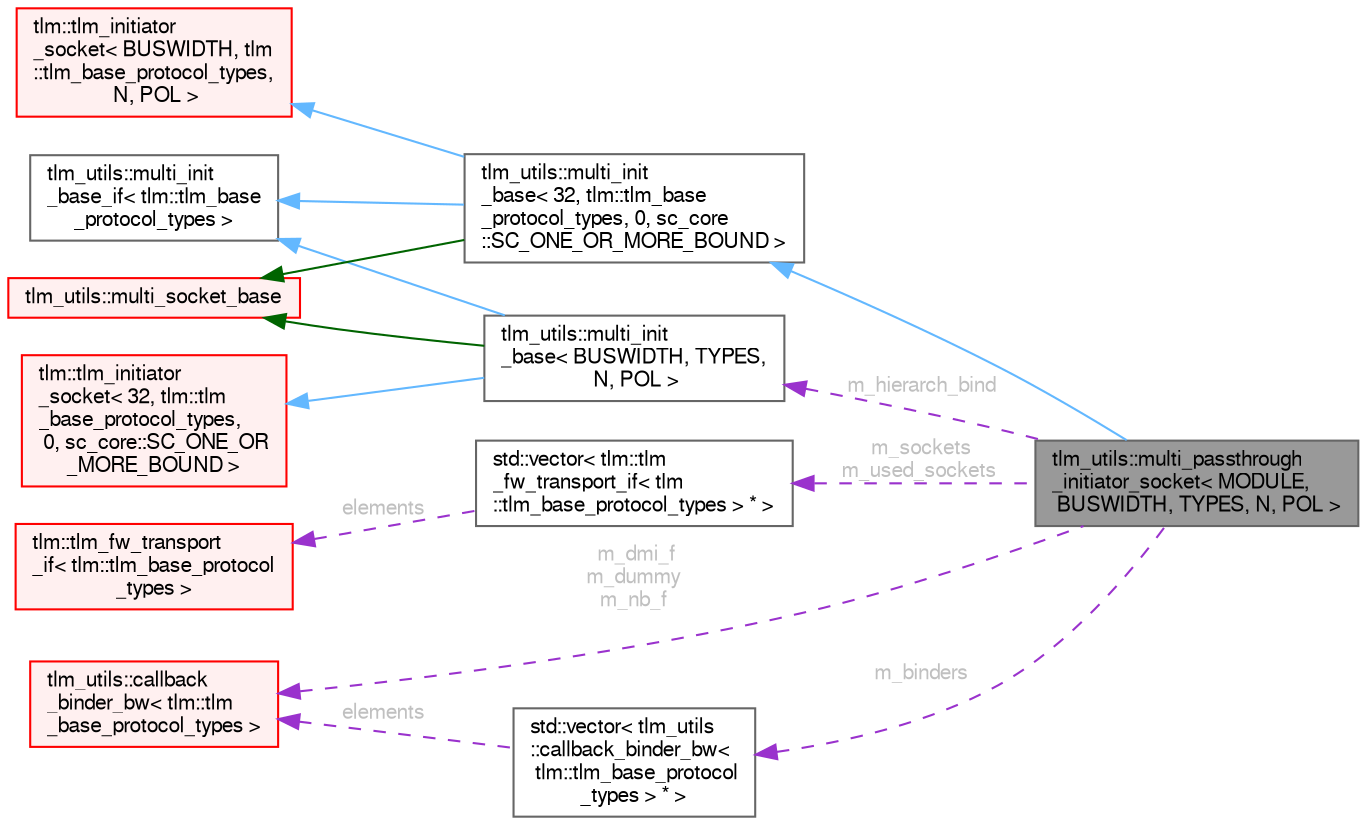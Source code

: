 digraph "tlm_utils::multi_passthrough_initiator_socket&lt; MODULE, BUSWIDTH, TYPES, N, POL &gt;"
{
 // LATEX_PDF_SIZE
  bgcolor="transparent";
  edge [fontname=FreeSans,fontsize=10,labelfontname=FreeSans,labelfontsize=10];
  node [fontname=FreeSans,fontsize=10,shape=box,height=0.2,width=0.4];
  rankdir="LR";
  Node1 [id="Node000001",label="tlm_utils::multi_passthrough\l_initiator_socket\< MODULE,\l BUSWIDTH, TYPES, N, POL \>",height=0.2,width=0.4,color="gray40", fillcolor="grey60", style="filled", fontcolor="black",tooltip=" "];
  Node2 -> Node1 [id="edge1_Node000001_Node000002",dir="back",color="steelblue1",style="solid",tooltip=" "];
  Node2 [id="Node000002",label="tlm_utils::multi_init\l_base\< 32, tlm::tlm_base\l_protocol_types, 0, sc_core\l::SC_ONE_OR_MORE_BOUND \>",height=0.2,width=0.4,color="gray40", fillcolor="white", style="filled",URL="$a01341.html",tooltip=" "];
  Node3 -> Node2 [id="edge2_Node000002_Node000003",dir="back",color="steelblue1",style="solid",tooltip=" "];
  Node3 [id="Node000003",label="tlm::tlm_initiator\l_socket\< BUSWIDTH, tlm\l::tlm_base_protocol_types,\l N, POL \>",height=0.2,width=0.4,color="red", fillcolor="#FFF0F0", style="filled",URL="$a01257.html",tooltip=" "];
  Node8 -> Node2 [id="edge3_Node000002_Node000008",dir="back",color="steelblue1",style="solid",tooltip=" "];
  Node8 [id="Node000008",label="tlm_utils::multi_init\l_base_if\< tlm::tlm_base\l_protocol_types \>",height=0.2,width=0.4,color="gray40", fillcolor="white", style="filled",URL="$a01337.html",tooltip=" "];
  Node9 -> Node2 [id="edge4_Node000002_Node000009",dir="back",color="darkgreen",style="solid",tooltip=" "];
  Node9 [id="Node000009",label="tlm_utils::multi_socket_base",height=0.2,width=0.4,color="red", fillcolor="#FFF0F0", style="filled",URL="$a01277.html",tooltip=" "];
  Node11 -> Node1 [id="edge5_Node000001_Node000011",dir="back",color="darkorchid3",style="dashed",tooltip=" ",label=" m_sockets\nm_used_sockets",fontcolor="grey" ];
  Node11 [id="Node000011",label="std::vector\< tlm::tlm\l_fw_transport_if\< tlm\l::tlm_base_protocol_types \> * \>",height=0.2,width=0.4,color="gray40", fillcolor="white", style="filled",tooltip=" "];
  Node12 -> Node11 [id="edge6_Node000011_Node000012",dir="back",color="darkorchid3",style="dashed",tooltip=" ",label=" elements",fontcolor="grey" ];
  Node12 [id="Node000012",label="tlm::tlm_fw_transport\l_if\< tlm::tlm_base_protocol\l_types \>",height=0.2,width=0.4,color="red", fillcolor="#FFF0F0", style="filled",URL="$a01189.html",tooltip=" "];
  Node18 -> Node1 [id="edge7_Node000001_Node000018",dir="back",color="darkorchid3",style="dashed",tooltip=" ",label=" m_binders",fontcolor="grey" ];
  Node18 [id="Node000018",label="std::vector\< tlm_utils\l::callback_binder_bw\<\l tlm::tlm_base_protocol\l_types \> * \>",height=0.2,width=0.4,color="gray40", fillcolor="white", style="filled",tooltip=" "];
  Node19 -> Node18 [id="edge8_Node000018_Node000019",dir="back",color="darkorchid3",style="dashed",tooltip=" ",label=" elements",fontcolor="grey" ];
  Node19 [id="Node000019",label="tlm_utils::callback\l_binder_bw\< tlm::tlm\l_base_protocol_types \>",height=0.2,width=0.4,color="red", fillcolor="#FFF0F0", style="filled",URL="$a01333.html",tooltip=" "];
  Node24 -> Node1 [id="edge9_Node000001_Node000024",dir="back",color="darkorchid3",style="dashed",tooltip=" ",label=" m_hierarch_bind",fontcolor="grey" ];
  Node24 [id="Node000024",label="tlm_utils::multi_init\l_base\< BUSWIDTH, TYPES,\l N, POL \>",height=0.2,width=0.4,color="gray40", fillcolor="white", style="filled",URL="$a01341.html",tooltip=" "];
  Node25 -> Node24 [id="edge10_Node000024_Node000025",dir="back",color="steelblue1",style="solid",tooltip=" "];
  Node25 [id="Node000025",label="tlm::tlm_initiator\l_socket\< 32, tlm::tlm\l_base_protocol_types,\l 0, sc_core::SC_ONE_OR\l_MORE_BOUND \>",height=0.2,width=0.4,color="red", fillcolor="#FFF0F0", style="filled",URL="$a01257.html",tooltip=" "];
  Node8 -> Node24 [id="edge11_Node000024_Node000008",dir="back",color="steelblue1",style="solid",tooltip=" "];
  Node9 -> Node24 [id="edge12_Node000024_Node000009",dir="back",color="darkgreen",style="solid",tooltip=" "];
  Node19 -> Node1 [id="edge13_Node000001_Node000019",dir="back",color="darkorchid3",style="dashed",tooltip=" ",label=" m_dmi_f\nm_dummy\nm_nb_f",fontcolor="grey" ];
}
